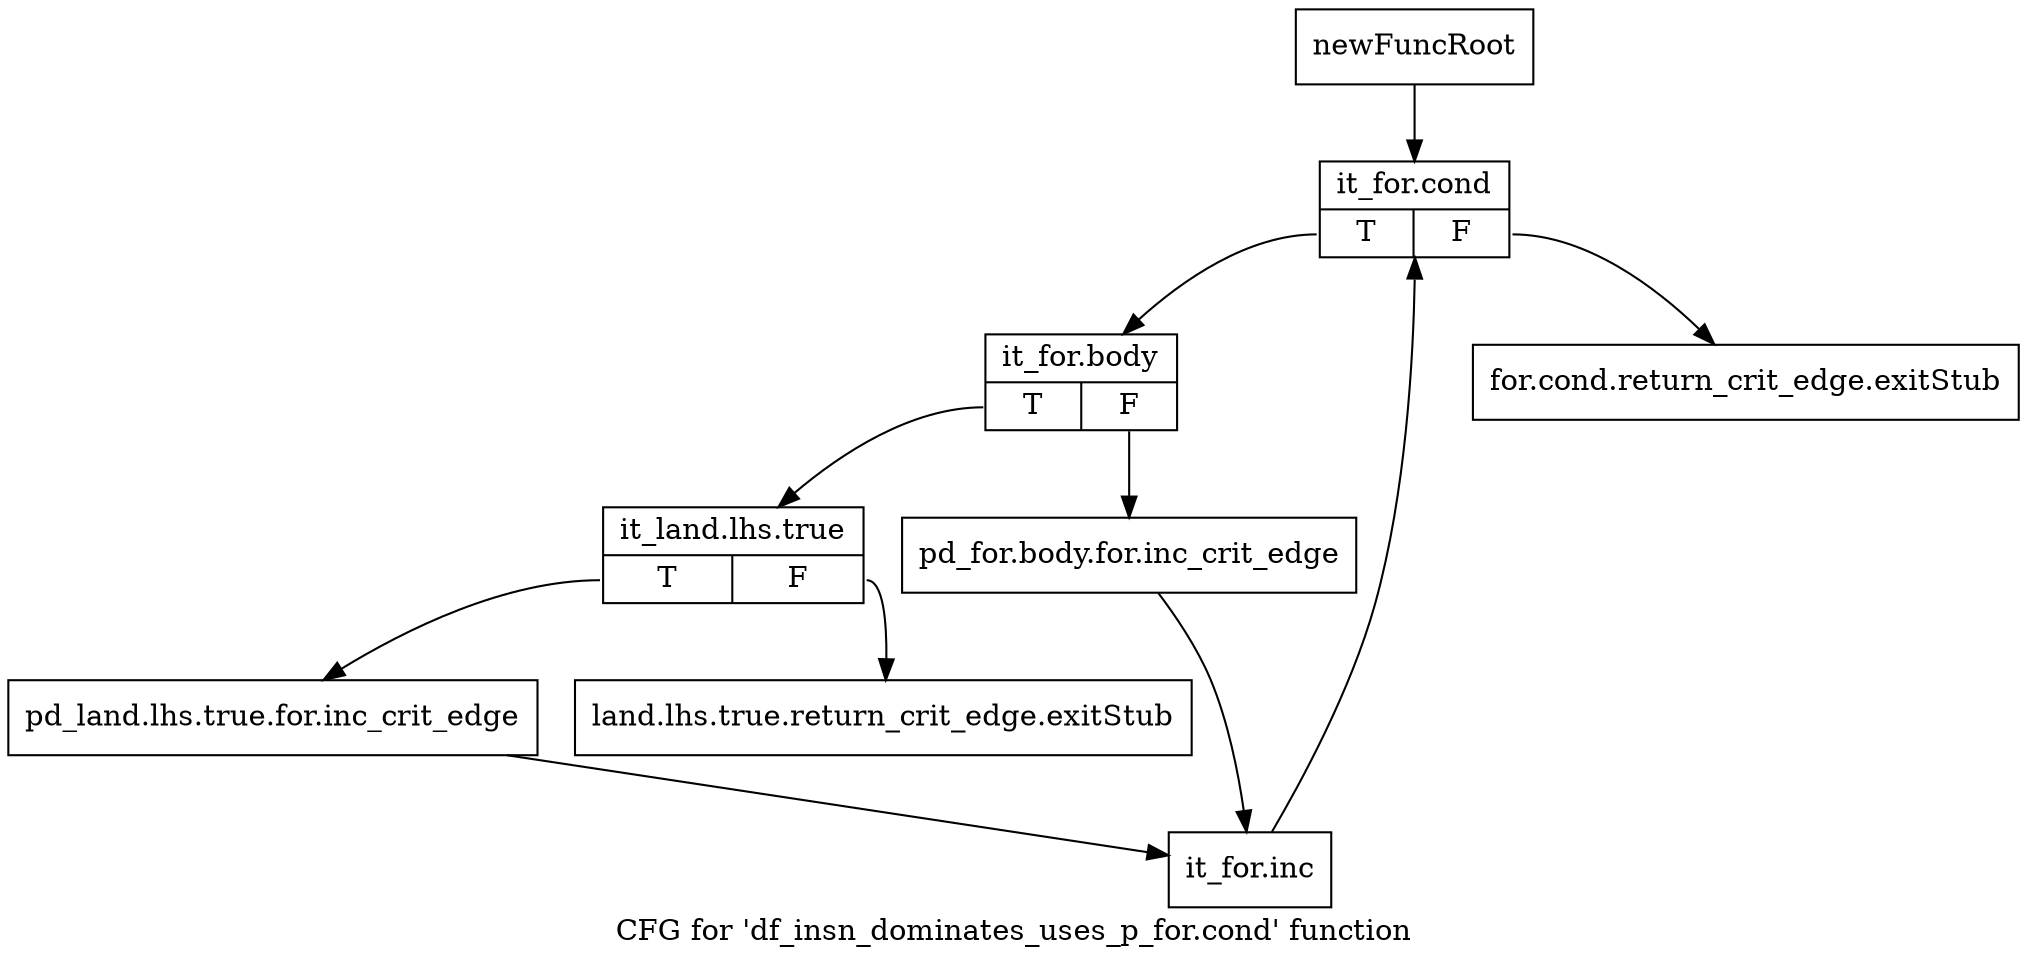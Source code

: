 digraph "CFG for 'df_insn_dominates_uses_p_for.cond' function" {
	label="CFG for 'df_insn_dominates_uses_p_for.cond' function";

	Node0xaa93630 [shape=record,label="{newFuncRoot}"];
	Node0xaa93630 -> Node0xaa93720;
	Node0xaa93680 [shape=record,label="{for.cond.return_crit_edge.exitStub}"];
	Node0xaa936d0 [shape=record,label="{land.lhs.true.return_crit_edge.exitStub}"];
	Node0xaa93720 [shape=record,label="{it_for.cond|{<s0>T|<s1>F}}"];
	Node0xaa93720:s0 -> Node0xaa93770;
	Node0xaa93720:s1 -> Node0xaa93680;
	Node0xaa93770 [shape=record,label="{it_for.body|{<s0>T|<s1>F}}"];
	Node0xaa93770:s0 -> Node0xaa93810;
	Node0xaa93770:s1 -> Node0xaa937c0;
	Node0xaa937c0 [shape=record,label="{pd_for.body.for.inc_crit_edge}"];
	Node0xaa937c0 -> Node0xaa938b0;
	Node0xaa93810 [shape=record,label="{it_land.lhs.true|{<s0>T|<s1>F}}"];
	Node0xaa93810:s0 -> Node0xaa93860;
	Node0xaa93810:s1 -> Node0xaa936d0;
	Node0xaa93860 [shape=record,label="{pd_land.lhs.true.for.inc_crit_edge}"];
	Node0xaa93860 -> Node0xaa938b0;
	Node0xaa938b0 [shape=record,label="{it_for.inc}"];
	Node0xaa938b0 -> Node0xaa93720;
}
